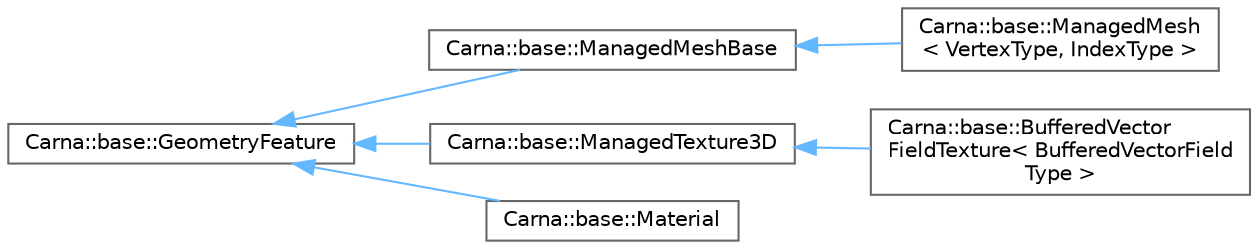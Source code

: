 digraph "Graphical Class Hierarchy"
{
 // LATEX_PDF_SIZE
  bgcolor="transparent";
  edge [fontname=Helvetica,fontsize=10,labelfontname=Helvetica,labelfontsize=10];
  node [fontname=Helvetica,fontsize=10,shape=box,height=0.2,width=0.4];
  rankdir="LR";
  Node0 [id="Node000000",label="Carna::base::GeometryFeature",height=0.2,width=0.4,color="grey40", fillcolor="white", style="filled",URL="$classCarna_1_1base_1_1GeometryFeature.html",tooltip="Represents \"components\" that are aggregated by Geometry objects. Closer description is given here."];
  Node0 -> Node1 [id="edge17_Node000000_Node000001",dir="back",color="steelblue1",style="solid",tooltip=" "];
  Node1 [id="Node000001",label="Carna::base::ManagedMeshBase",height=0.2,width=0.4,color="grey40", fillcolor="white", style="filled",URL="$classCarna_1_1base_1_1ManagedMeshBase.html",tooltip="Represents MeshBase object whose lifetime is managed by instances of this class. This is a format-ind..."];
  Node1 -> Node2 [id="edge18_Node000001_Node000002",dir="back",color="steelblue1",style="solid",tooltip=" "];
  Node2 [id="Node000002",label="Carna::base::ManagedMesh\l\< VertexType, IndexType \>",height=0.2,width=0.4,color="grey40", fillcolor="white", style="filled",URL="$classCarna_1_1base_1_1ManagedMesh.html",tooltip="Implements MeshBase class for particular VertexType and IndexType."];
  Node0 -> Node3 [id="edge19_Node000000_Node000003",dir="back",color="steelblue1",style="solid",tooltip=" "];
  Node3 [id="Node000003",label="Carna::base::ManagedTexture3D",height=0.2,width=0.4,color="grey40", fillcolor="white", style="filled",URL="$classCarna_1_1base_1_1ManagedTexture3D.html",tooltip="Represents 3D OpenGL texture object whose lifetime is managed by instances of this class."];
  Node3 -> Node4 [id="edge20_Node000003_Node000004",dir="back",color="steelblue1",style="solid",tooltip=" "];
  Node4 [id="Node000004",label="Carna::base::BufferedVector\lFieldTexture\< BufferedVectorField\lType \>",height=0.2,width=0.4,color="grey40", fillcolor="white", style="filled",URL="$classCarna_1_1base_1_1BufferedVectorFieldTexture.html",tooltip="Specializes the ManagedTexture3D class s.t. the texture's data is initialized from a math::VectorFiel..."];
  Node0 -> Node5 [id="edge21_Node000000_Node000005",dir="back",color="steelblue1",style="solid",tooltip=" "];
  Node5 [id="Node000005",label="Carna::base::Material",height=0.2,width=0.4,color="grey40", fillcolor="white", style="filled",URL="$classCarna_1_1base_1_1Material.html",tooltip="Specifies the shader and it's configuration that are to be used for rendering a Geometry node with a ..."];
}
